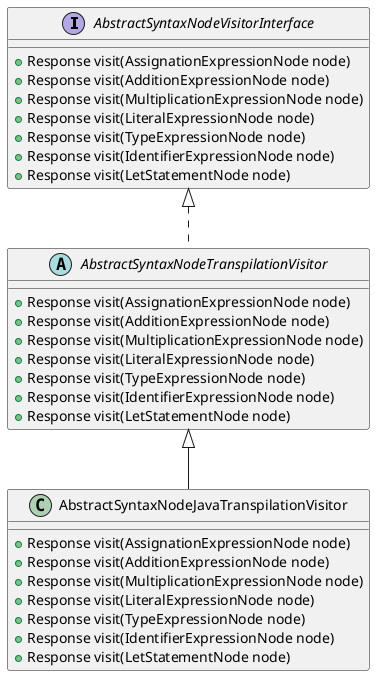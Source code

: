 @startuml
'https://plantuml.com/class-diagram

interface AbstractSyntaxNodeVisitorInterface{
    + Response visit(AssignationExpressionNode node)
    + Response visit(AdditionExpressionNode node)
    + Response visit(MultiplicationExpressionNode node)
    + Response visit(LiteralExpressionNode node)
    + Response visit(TypeExpressionNode node)
    + Response visit(IdentifierExpressionNode node)
    + Response visit(LetStatementNode node)
}
abstract class AbstractSyntaxNodeTranspilationVisitor implements AbstractSyntaxNodeVisitorInterface{
    + Response visit(AssignationExpressionNode node)
    + Response visit(AdditionExpressionNode node)
    + Response visit(MultiplicationExpressionNode node)
    + Response visit(LiteralExpressionNode node)
    + Response visit(TypeExpressionNode node)
    + Response visit(IdentifierExpressionNode node)
    + Response visit(LetStatementNode node)
}
class AbstractSyntaxNodeJavaTranspilationVisitor extends AbstractSyntaxNodeTranspilationVisitor{
    + Response visit(AssignationExpressionNode node)
    + Response visit(AdditionExpressionNode node)
    + Response visit(MultiplicationExpressionNode node)
    + Response visit(LiteralExpressionNode node)
    + Response visit(TypeExpressionNode node)
    + Response visit(IdentifierExpressionNode node)
    + Response visit(LetStatementNode node)
}
@enduml